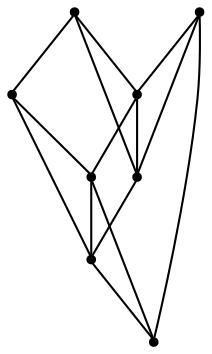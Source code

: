 graph {
  node [shape=point,comment="{\"directed\":false,\"doi\":\"10.1007/978-3-319-73915-1_38\",\"figure\":\"7 (2)\"}"]

  v0 [pos="1358.8039514731815,471.15069993989863"]
  v1 [pos="1285.7496029457238,325.9541777622437"]
  v2 [pos="1227.8716159223454,335.95168061887716"]
  v3 [pos="1155.0672970532758,317.75722247397414"]
  v4 [pos="1102.20786692566,273.9466113830256"]
  v5 [pos="1076.0880659126074,459.26973123445407"]
  v6 [pos="981.367792221598,382.13334756973353"]
  v7 [pos="1226.0495216074207,497.5962860667435"]

  v0 -- v5 [id="-1",pos="1358.8039514731815,471.15069993989863 1353.6989779177673,476.42236951214164 1348.2897655778772,481.3939054312318 1342.6096665785944,486.04445095178045 1261.6176076641163,552.245795619595 1142.2861840670416,540.260797537761 1076.0880659126074,459.26973123445407"]
  v0 -- v7 [id="-3",pos="1358.8039514731815,471.15069993989863 1338.488155285987,479.99097805288454 1317.053641677001,486.8140267538635 1294.7645965111733,491.38276036904557 1271.6816490941794,496.11440077089446 1248.669062471999,498.26454567660835 1226.0495216074207,497.5962860667435"]
  v1 -- v3 [id="-4",pos="1285.7496029457238,325.9541777622437 1278.7662593257223,351.82474484944703 1257.0001983014008,371.02337897964463 1230.4543230955633,374.7155952021706 1193.9068800236932,379.80384623150695 1160.155674031671,354.3042812204309 1155.0672970532758,317.75722247397414"]
  v2 -- v4 [id="-5",pos="1227.8716159223454,335.95168061887716 1227.6705493455845,319.3115587065312 1222.1946963439473,303.1633507646917 1212.2264488087885,289.83639916248933 1186.234810251606,255.0646436919596 1136.9769327197728,247.94689780227282 1102.20786692566,273.9466113830256"]
  v6 -- v4 [id="-7",pos="981.367792221598,382.13334756973353 1102.20786692566,273.9466113830256 1102.20786692566,273.9466113830256 1102.20786692566,273.9466113830256"]
  v2 -- v1 [id="-8",pos="1227.8716159223454,335.95168061887716 1247.1489676847336,336.2201951177992 1266.7380174882505,332.9916757597698 1285.7496029457238,325.9541777622437"]
  v3 -- v2 [id="-9",pos="1155.0672970532758,317.75722247397414 1177.4310234060922,329.34730802536 1202.3801814974531,335.69012106842257 1227.8716159223454,335.95168061887716"]
  v4 -- v3 [id="-10",pos="1102.20786692566,273.9466113830256 1116.6870980366448,292.48402699051513 1134.8173945899898,307.2718035316217 1155.0672970532758,317.75722247397414"]
  v5 -- v3 [id="-12",pos="1076.0880659126074,459.26973123445407 1155.0672970532758,317.75722247397414 1155.0672970532758,317.75722247397414 1155.0672970532758,317.75722247397414"]
  v6 -- v7 [id="-13",pos="981.367792221598,382.13334756973353 1068.524382598486,408.1413593372949 1150.9124616351037,447.1054160123889 1226.0495216074207,497.5962860667435"]
  v5 -- v7 [id="-14",pos="1076.0880659126074,459.26973123445407 1121.4011395008151,483.7008518985266 1172.687362068566,497.4802147355883 1226.0495216074207,497.5962860667435"]
  v6 -- v5 [id="-15",pos="981.367792221598,382.13334756973353 1007.8267172136315,413.7328743694495 1040.0704790315965,439.86593282491856 1076.0880659126074,459.26973123445407"]
  v0 -- v1 [id="-17",pos="1358.8039514731815,471.15069993989863 1285.7496029457238,325.9541777622437 1285.7496029457238,325.9541777622437 1285.7496029457238,325.9541777622437"]
  v7 -- v2 [id="-18",pos="1226.0495216074207,497.5962860667435 1227.8716159223454,335.95168061887716 1227.8716159223454,335.95168061887716 1227.8716159223454,335.95168061887716"]
}